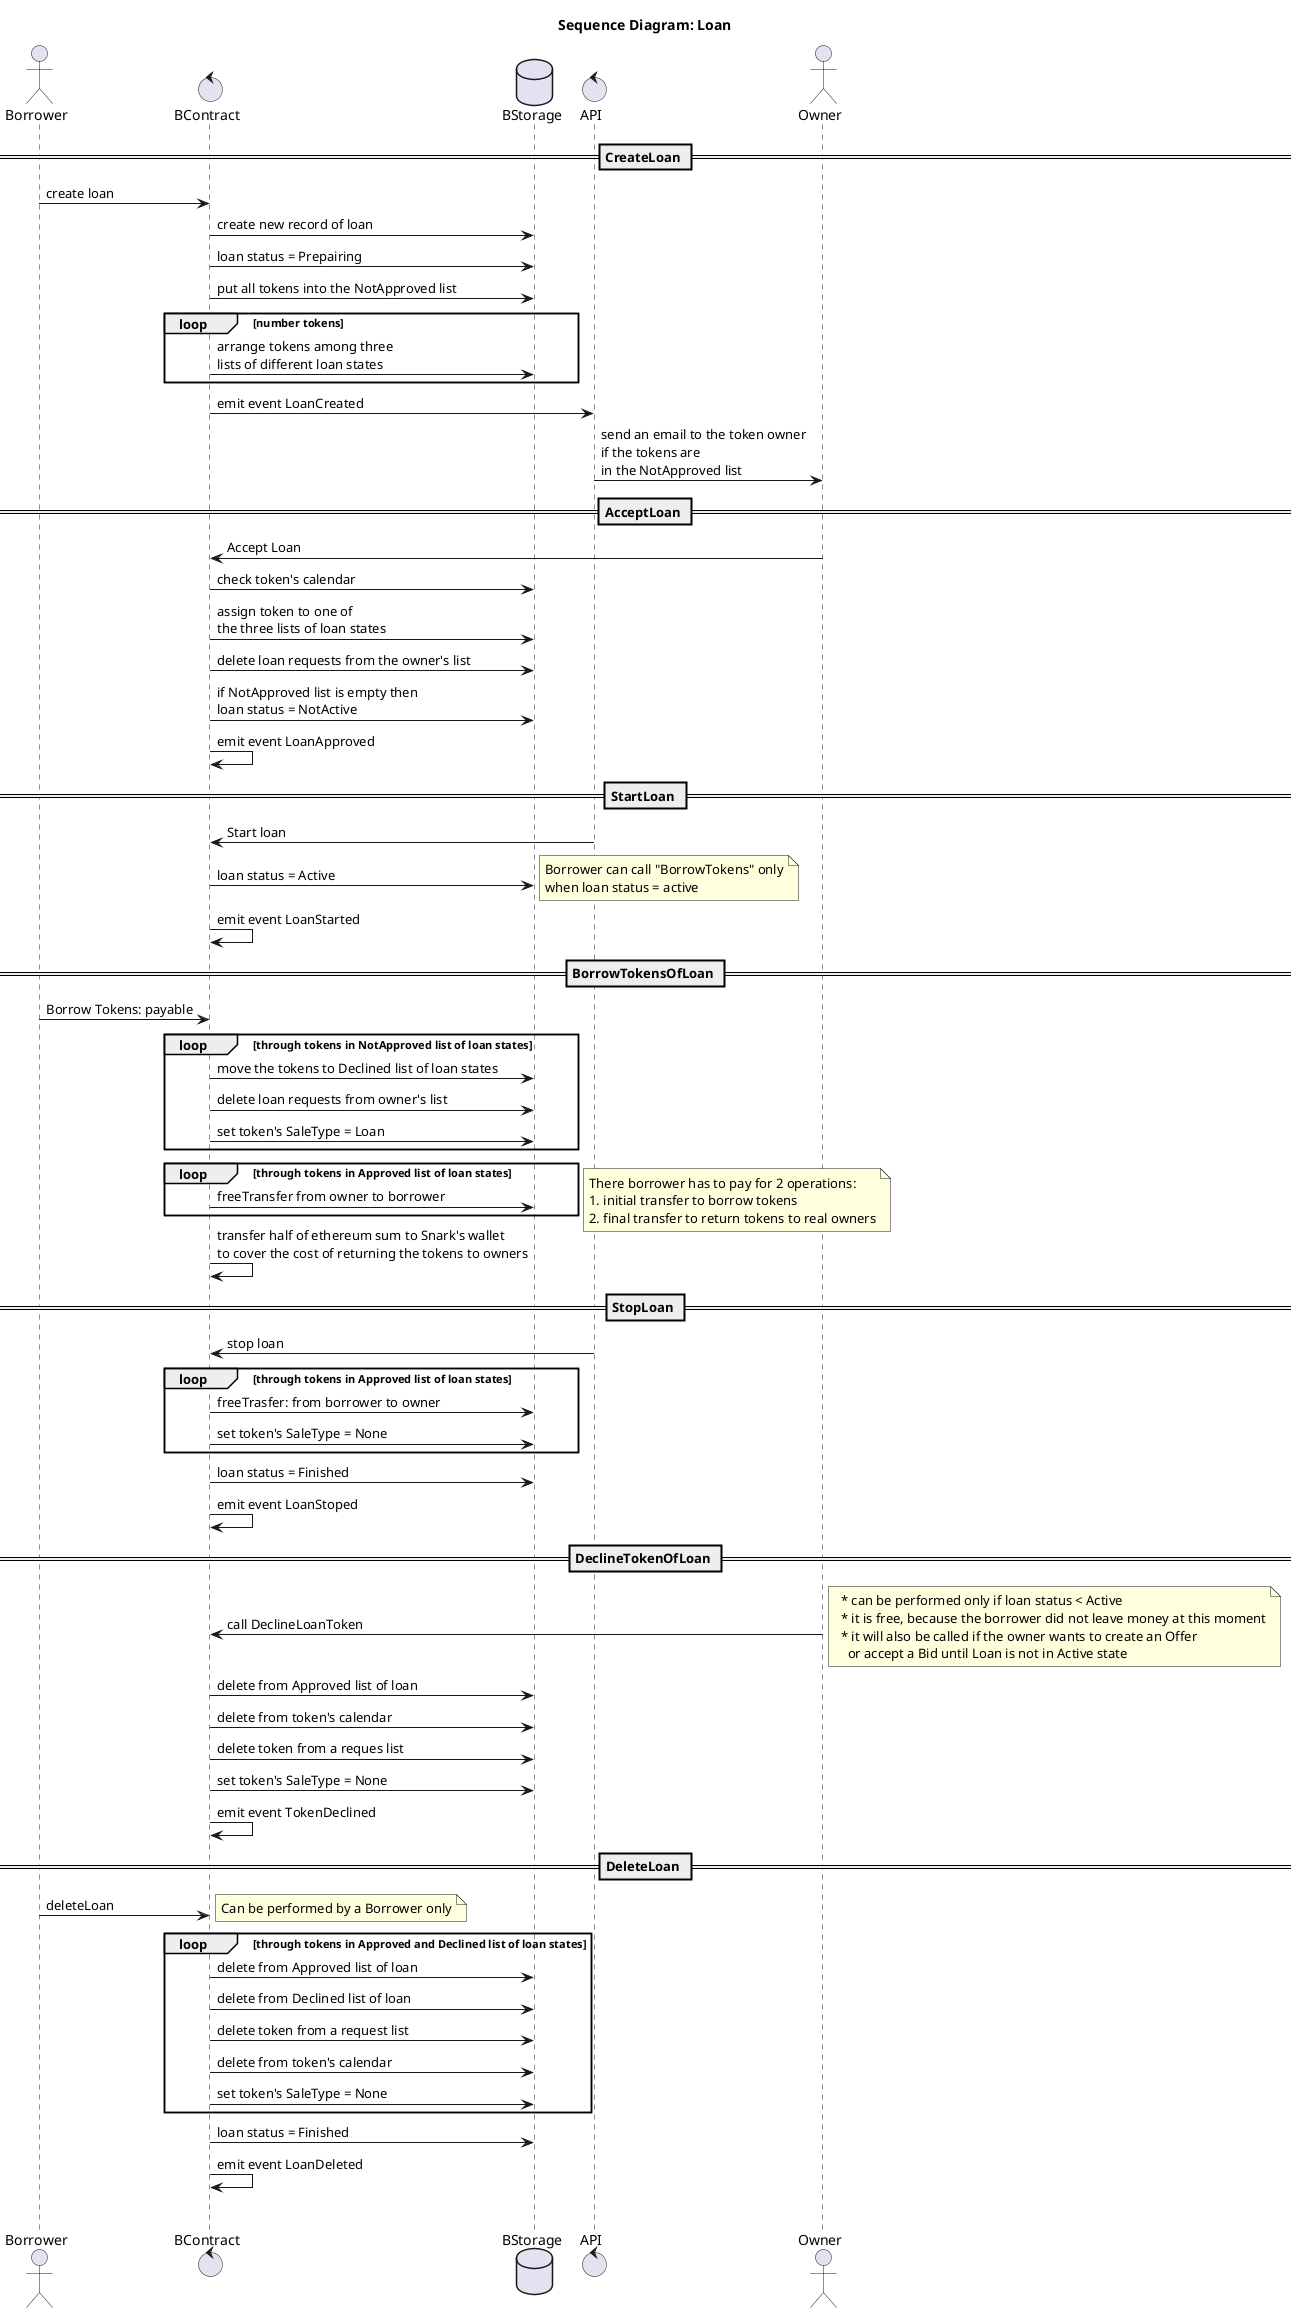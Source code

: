 @startuml

title Sequence Diagram: Loan

actor Borrower
control BContract
database BStorage
control API
actor Owner

== CreateLoan ==

Borrower -> BContract: create loan
BContract -> BStorage: create new record of loan
BContract -> BStorage: loan status = Prepairing
BContract -> BStorage: put all tokens into the NotApproved list

loop number tokens
  BContract -> BStorage: arrange tokens among three\nlists of different loan states
end

BContract -> API: emit event LoanCreated
API -> Owner: send an email to the token owner\nif the tokens are\nin the NotApproved list

== AcceptLoan ==

Owner -> BContract: Accept Loan
BContract -> BStorage: check token's calendar
BContract -> BStorage: assign token to one of\nthe three lists of loan states
BContract -> BStorage: delete loan requests from the owner's list
BContract -> BStorage: if NotApproved list is empty then\nloan status = NotActive
BContract -> BContract: emit event LoanApproved

== StartLoan ==

API -> BContract: Start loan
BContract -> BStorage: loan status = Active
note right
  Borrower can call "BorrowTokens" only
  when loan status = active
end note 
BContract -> BContract: emit event LoanStarted

== BorrowTokensOfLoan ==

Borrower -> BContract: Borrow Tokens: payable
loop through tokens in NotApproved list of loan states
  BContract -> BStorage: move the tokens to Declined list of loan states
  BContract -> BStorage: delete loan requests from owner's list
  BContract -> BStorage: set token's SaleType = Loan
end
loop through tokens in Approved list of loan states
  BContract -> BStorage: freeTransfer from owner to borrower 
end
note right
  There borrower has to pay for 2 operations:
  1. initial transfer to borrow tokens
  2. final transfer to return tokens to real owners
end note
BContract -> BContract: transfer half of ethereum sum to Snark's wallet\nto cover the cost of returning the tokens to owners

== StopLoan ==

API -> BContract: stop loan
loop through tokens in Approved list of loan states
  BContract -> BStorage: freeTrasfer: from borrower to owner
  BContract -> BStorage: set token's SaleType = None
end
BContract -> BStorage: loan status = Finished
BContract -> BContract: emit event LoanStoped

== DeclineTokenOfLoan ==

Owner -> BContract: call DeclineLoanToken
note right
  * can be performed only if loan status < Active
  * it is free, because the borrower did not leave money at this moment
  * it will also be called if the owner wants to create an Offer
    or accept a Bid until Loan is not in Active state
end note
BContract -> BStorage: delete from Approved list of loan
BContract -> BStorage: delete from token's calendar
BContract -> BStorage: delete token from a reques list
BContract -> BStorage: set token's SaleType = None
BContract -> BContract: emit event TokenDeclined

== DeleteLoan ==

Borrower -> BContract: deleteLoan
note right
  Can be performed by a Borrower only
end note
loop through tokens in Approved and Declined list of loan states
  BContract -> BStorage: delete from Approved list of loan
  BContract -> BStorage: delete from Declined list of loan
  BContract -> BStorage: delete token from a request list
  BContract -> BStorage: delete from token's calendar
  BContract -> BStorage: set token's SaleType = None
end
BContract -> BStorage: loan status = Finished
BContract -> BContract: emit event LoanDeleted

|||
@enduml
